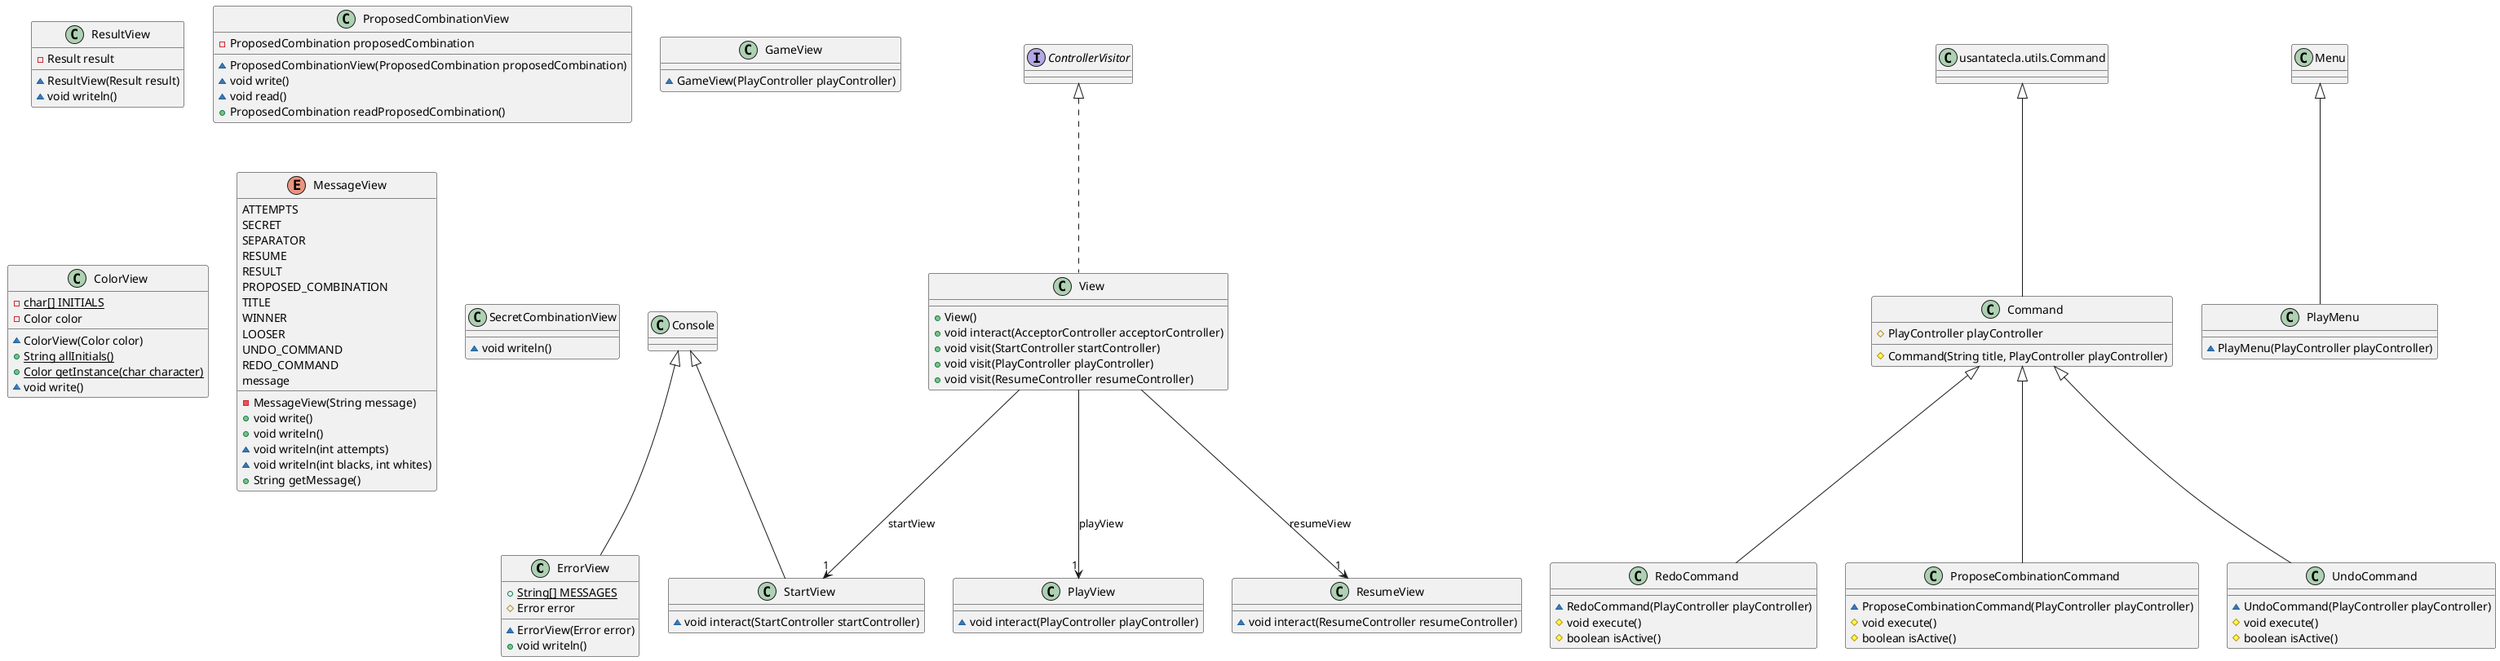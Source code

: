 @startuml pkt_mastermind_views
class ErrorView [[java:usantatecla.mastermind.views.ErrorView]] {
	+{static}String[] MESSAGES
	#Error error
	~ErrorView(Error error)
	+void writeln()
}
class Console [[java:usantatecla.utils.Console]] {
}
Console <|-- ErrorView
class View [[java:usantatecla.mastermind.views.View]] {
	+View()
	+void interact(AcceptorController acceptorController)
	+void visit(StartController startController)
	+void visit(PlayController playController)
	+void visit(ResumeController resumeController)
}
class StartView [[java:usantatecla.mastermind.views.StartView]] {
}
View --> "1" StartView : startView
class PlayView [[java:usantatecla.mastermind.views.PlayView]] {
}
View --> "1" PlayView : playView
class ResumeView [[java:usantatecla.mastermind.views.ResumeView]] {
}
View --> "1" ResumeView : resumeView
interface ControllerVisitor [[java:usantatecla.mastermind.controllers.ControllerVisitor]] {
}
ControllerVisitor <|.. View
class ResultView [[java:usantatecla.mastermind.views.ResultView]] {
	-Result result
	~ResultView(Result result)
	~void writeln()
}
class ProposedCombinationView [[java:usantatecla.mastermind.views.ProposedCombinationView]] {
	-ProposedCombination proposedCombination
	~ProposedCombinationView(ProposedCombination proposedCombination)
	~void write()
	~void read()
	+ProposedCombination readProposedCombination()
}
class RedoCommand [[java:usantatecla.mastermind.views.RedoCommand]] {
	~RedoCommand(PlayController playController)
	#void execute()
	#boolean isActive()
}
class Command [[java:usantatecla.mastermind.views.Command]] {
}
Command <|-- RedoCommand
class PlayView [[java:usantatecla.mastermind.views.PlayView]] {
	~void interact(PlayController playController)
}
class GameView [[java:usantatecla.mastermind.views.GameView]] {
	~GameView(PlayController playController)
}
class StartView [[java:usantatecla.mastermind.views.StartView]] {
	~void interact(StartController startController)
}
class Console [[java:usantatecla.utils.Console]] {
}
Console <|-- StartView
class PlayMenu [[java:usantatecla.mastermind.views.PlayMenu]] {
	~PlayMenu(PlayController playController)
}
class Menu [[java:usantatecla.utils.Menu]] {
}
Menu <|-- PlayMenu
class ColorView [[java:usantatecla.mastermind.views.ColorView]] {
	-{static}char[] INITIALS
	-Color color
	~ColorView(Color color)
	+{static}String allInitials()
	+{static}Color getInstance(char character)
	~void write()
}
enum MessageView [[java:usantatecla.mastermind.views.MessageView]] {
	ATTEMPTS
	SECRET
	SEPARATOR
	RESUME
	RESULT
	PROPOSED_COMBINATION
	TITLE
	WINNER
	LOOSER
	UNDO_COMMAND
	REDO_COMMAND
	message
	-MessageView(String message)
	+void write()
	+void writeln()
	~void writeln(int attempts)
	~void writeln(int blacks, int whites)
	+String getMessage()
}
abstract class Command [[java:usantatecla.mastermind.views.Command]] {
	#PlayController playController
	#Command(String title, PlayController playController)
}
class "usantatecla.utils.Command" as usantatecla_utils_Command [[java:usantatecla.utils.Command]] {
}
usantatecla_utils_Command <|-- Command
class ResumeView [[java:usantatecla.mastermind.views.ResumeView]] {
	~void interact(ResumeController resumeController)
}
class SecretCombinationView [[java:usantatecla.mastermind.views.SecretCombinationView]] {
	~void writeln()
}
class ProposeCombinationCommand [[java:usantatecla.mastermind.views.ProposeCombinationCommand]] {
	~ProposeCombinationCommand(PlayController playController)
	#void execute()
	#boolean isActive()
}
class Command [[java:usantatecla.mastermind.views.Command]] {
}
Command <|-- ProposeCombinationCommand
class UndoCommand [[java:usantatecla.mastermind.views.UndoCommand]] {
	~UndoCommand(PlayController playController)
	#void execute()
	#boolean isActive()
}
class Command [[java:usantatecla.mastermind.views.Command]] {
}
Command <|-- UndoCommand
@enduml
